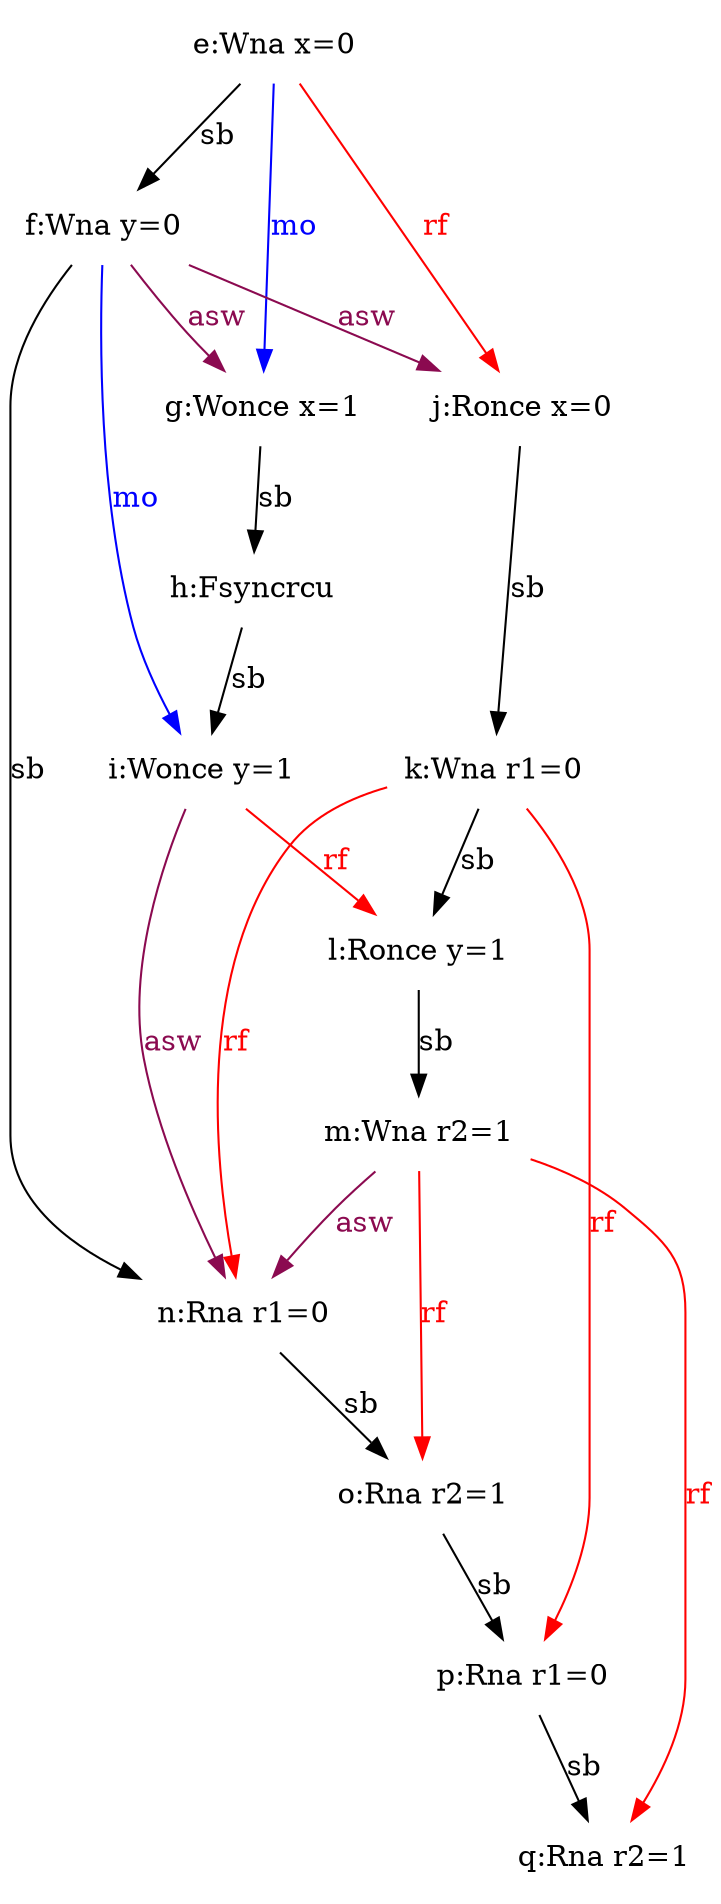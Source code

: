 digraph G {
  overlap=false;
  splines=true;
  n9 [label="j:Ronce x=0",pos="6.,-2.!",shape="none"];
  n11 [label="l:Ronce y=1",pos="6.,-4.!",shape="none"];
  n13 [label="n:Rna r1=0",pos="0.,-6.!",shape="none"];
  n14 [label="o:Rna r2=1",pos="0.,-7.!",shape="none"];
  n15 [label="p:Rna r1=0",pos="0.,-8.!",shape="none"];
  n16 [label="q:Rna r2=1",pos="0.,-9.!",shape="none"];
  n4 [label="e:Wna x=0",pos="0.,-0.!",shape="none"];
  n5 [label="f:Wna y=0",pos="0.,-1.!",shape="none"];
  n6 [label="g:Wonce x=1",pos="3.,-2.!",shape="none"];
  n8 [label="i:Wonce y=1",pos="3.,-4.!",shape="none"];
  n10 [label="k:Wna r1=0",pos="6.,-3.!",shape="none"];
  n12 [label="m:Wna r2=1",pos="6.,-5.!",shape="none"];
  n7 [label="h:Fsyncrcu",pos="3.,-3.!",shape="none"];
  n4 -> n5 [color="black",label=<<font color="black">sb</font>>];
  n4 -> n6 [color="blue",label=<<font color="blue">mo</font>>];
  n4 -> n9 [color="red",label=<<font color="red">rf</font>>];
  n5 -> n6 [color="deeppink4",label=<<font color="deeppink4">asw</font>>];
  n5 -> n8 [color="blue",label=<<font color="blue">mo</font>>];
  n5 -> n9 [color="deeppink4",label=<<font color="deeppink4">asw</font>>];
  n5 -> n13 [color="black",label=<<font color="black">sb</font>>];
  n6 -> n7 [color="black",label=<<font color="black">sb</font>>];
  n7 -> n8 [color="black",label=<<font color="black">sb</font>>];
  n8 -> n11 [color="red",label=<<font color="red">rf</font>>];
  n8 -> n13 [color="deeppink4",label=<<font color="deeppink4">asw</font>>];
  n9 -> n10 [color="black",label=<<font color="black">sb</font>>];
  n10 -> n11 [color="black",label=<<font color="black">sb</font>>];
  n10 -> n13 [color="red",label=<<font color="red">rf</font>>];
  n10 -> n15 [color="red",label=<<font color="red">rf</font>>];
  n11 -> n12 [color="black",label=<<font color="black">sb</font>>];
  n12 -> n13 [color="deeppink4",label=<<font color="deeppink4">asw</font>>];
  n12 -> n14 [color="red",label=<<font color="red">rf</font>>];
  n12 -> n16 [color="red",label=<<font color="red">rf</font>>];
  n13 -> n14 [color="black",label=<<font color="black">sb</font>>];
  n14 -> n15 [color="black",label=<<font color="black">sb</font>>];
  n15 -> n16 [color="black",label=<<font color="black">sb</font>>];
}
